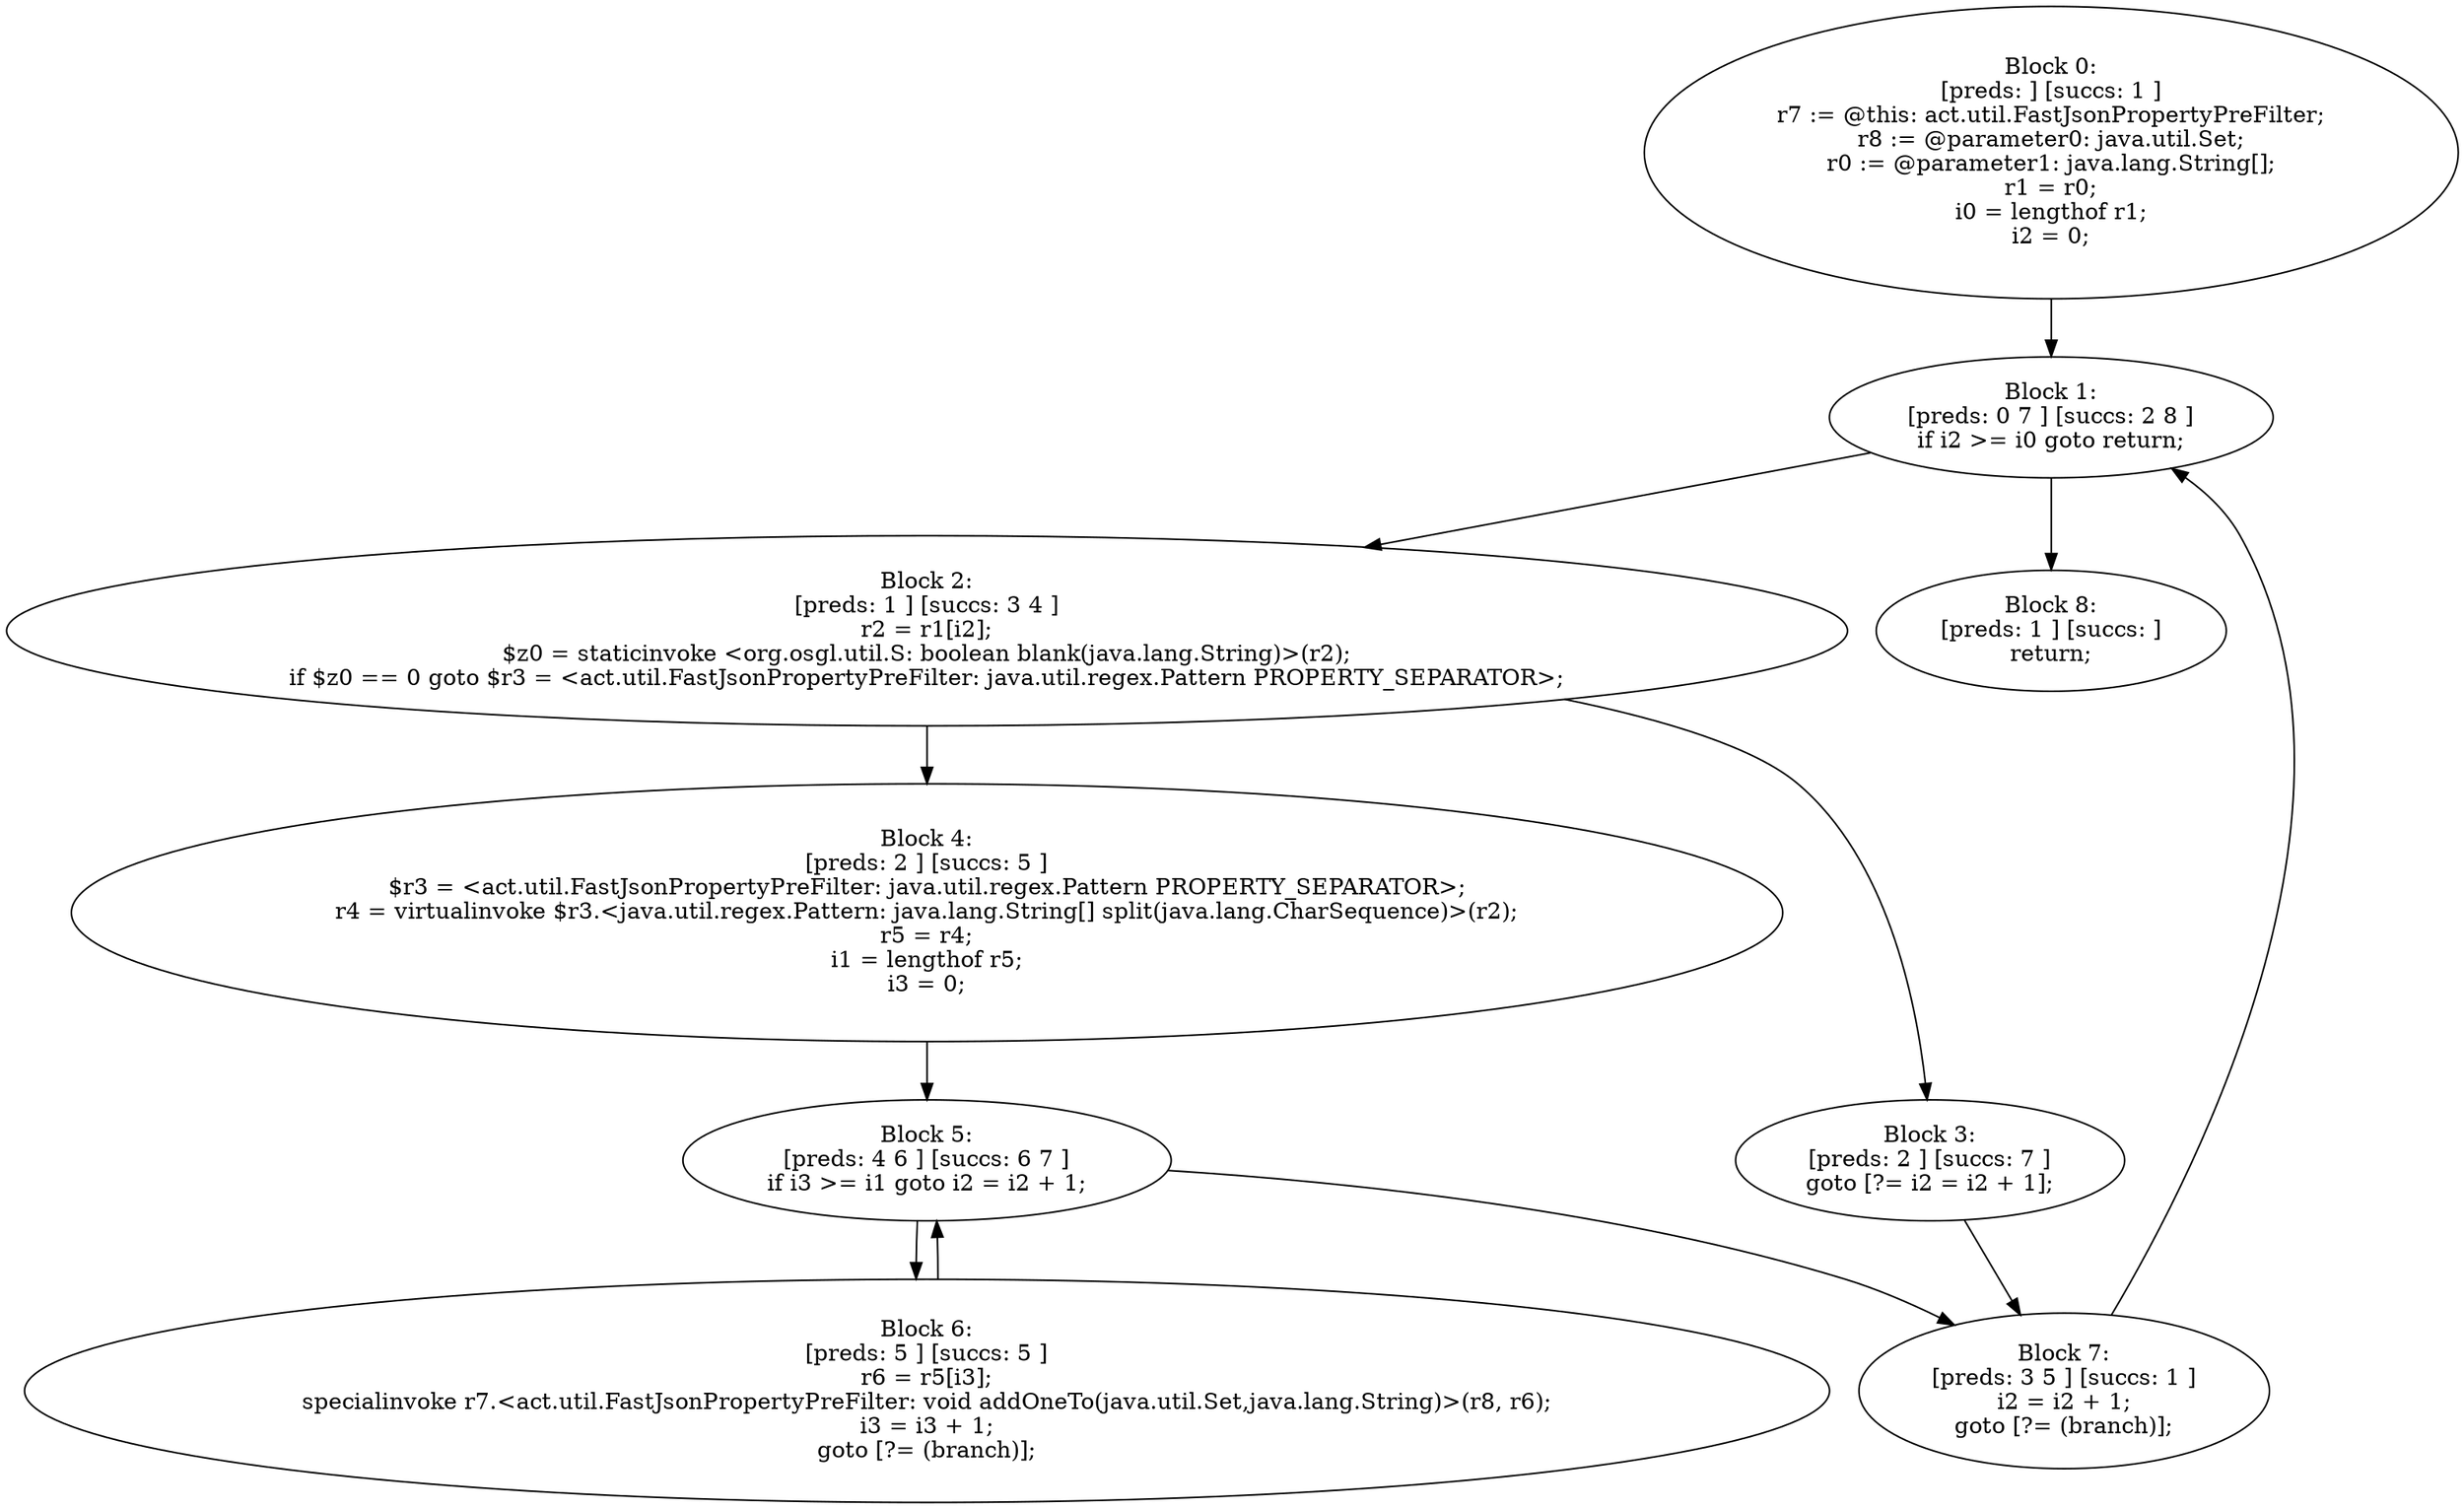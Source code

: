 digraph "unitGraph" {
    "Block 0:
[preds: ] [succs: 1 ]
r7 := @this: act.util.FastJsonPropertyPreFilter;
r8 := @parameter0: java.util.Set;
r0 := @parameter1: java.lang.String[];
r1 = r0;
i0 = lengthof r1;
i2 = 0;
"
    "Block 1:
[preds: 0 7 ] [succs: 2 8 ]
if i2 >= i0 goto return;
"
    "Block 2:
[preds: 1 ] [succs: 3 4 ]
r2 = r1[i2];
$z0 = staticinvoke <org.osgl.util.S: boolean blank(java.lang.String)>(r2);
if $z0 == 0 goto $r3 = <act.util.FastJsonPropertyPreFilter: java.util.regex.Pattern PROPERTY_SEPARATOR>;
"
    "Block 3:
[preds: 2 ] [succs: 7 ]
goto [?= i2 = i2 + 1];
"
    "Block 4:
[preds: 2 ] [succs: 5 ]
$r3 = <act.util.FastJsonPropertyPreFilter: java.util.regex.Pattern PROPERTY_SEPARATOR>;
r4 = virtualinvoke $r3.<java.util.regex.Pattern: java.lang.String[] split(java.lang.CharSequence)>(r2);
r5 = r4;
i1 = lengthof r5;
i3 = 0;
"
    "Block 5:
[preds: 4 6 ] [succs: 6 7 ]
if i3 >= i1 goto i2 = i2 + 1;
"
    "Block 6:
[preds: 5 ] [succs: 5 ]
r6 = r5[i3];
specialinvoke r7.<act.util.FastJsonPropertyPreFilter: void addOneTo(java.util.Set,java.lang.String)>(r8, r6);
i3 = i3 + 1;
goto [?= (branch)];
"
    "Block 7:
[preds: 3 5 ] [succs: 1 ]
i2 = i2 + 1;
goto [?= (branch)];
"
    "Block 8:
[preds: 1 ] [succs: ]
return;
"
    "Block 0:
[preds: ] [succs: 1 ]
r7 := @this: act.util.FastJsonPropertyPreFilter;
r8 := @parameter0: java.util.Set;
r0 := @parameter1: java.lang.String[];
r1 = r0;
i0 = lengthof r1;
i2 = 0;
"->"Block 1:
[preds: 0 7 ] [succs: 2 8 ]
if i2 >= i0 goto return;
";
    "Block 1:
[preds: 0 7 ] [succs: 2 8 ]
if i2 >= i0 goto return;
"->"Block 2:
[preds: 1 ] [succs: 3 4 ]
r2 = r1[i2];
$z0 = staticinvoke <org.osgl.util.S: boolean blank(java.lang.String)>(r2);
if $z0 == 0 goto $r3 = <act.util.FastJsonPropertyPreFilter: java.util.regex.Pattern PROPERTY_SEPARATOR>;
";
    "Block 1:
[preds: 0 7 ] [succs: 2 8 ]
if i2 >= i0 goto return;
"->"Block 8:
[preds: 1 ] [succs: ]
return;
";
    "Block 2:
[preds: 1 ] [succs: 3 4 ]
r2 = r1[i2];
$z0 = staticinvoke <org.osgl.util.S: boolean blank(java.lang.String)>(r2);
if $z0 == 0 goto $r3 = <act.util.FastJsonPropertyPreFilter: java.util.regex.Pattern PROPERTY_SEPARATOR>;
"->"Block 3:
[preds: 2 ] [succs: 7 ]
goto [?= i2 = i2 + 1];
";
    "Block 2:
[preds: 1 ] [succs: 3 4 ]
r2 = r1[i2];
$z0 = staticinvoke <org.osgl.util.S: boolean blank(java.lang.String)>(r2);
if $z0 == 0 goto $r3 = <act.util.FastJsonPropertyPreFilter: java.util.regex.Pattern PROPERTY_SEPARATOR>;
"->"Block 4:
[preds: 2 ] [succs: 5 ]
$r3 = <act.util.FastJsonPropertyPreFilter: java.util.regex.Pattern PROPERTY_SEPARATOR>;
r4 = virtualinvoke $r3.<java.util.regex.Pattern: java.lang.String[] split(java.lang.CharSequence)>(r2);
r5 = r4;
i1 = lengthof r5;
i3 = 0;
";
    "Block 3:
[preds: 2 ] [succs: 7 ]
goto [?= i2 = i2 + 1];
"->"Block 7:
[preds: 3 5 ] [succs: 1 ]
i2 = i2 + 1;
goto [?= (branch)];
";
    "Block 4:
[preds: 2 ] [succs: 5 ]
$r3 = <act.util.FastJsonPropertyPreFilter: java.util.regex.Pattern PROPERTY_SEPARATOR>;
r4 = virtualinvoke $r3.<java.util.regex.Pattern: java.lang.String[] split(java.lang.CharSequence)>(r2);
r5 = r4;
i1 = lengthof r5;
i3 = 0;
"->"Block 5:
[preds: 4 6 ] [succs: 6 7 ]
if i3 >= i1 goto i2 = i2 + 1;
";
    "Block 5:
[preds: 4 6 ] [succs: 6 7 ]
if i3 >= i1 goto i2 = i2 + 1;
"->"Block 6:
[preds: 5 ] [succs: 5 ]
r6 = r5[i3];
specialinvoke r7.<act.util.FastJsonPropertyPreFilter: void addOneTo(java.util.Set,java.lang.String)>(r8, r6);
i3 = i3 + 1;
goto [?= (branch)];
";
    "Block 5:
[preds: 4 6 ] [succs: 6 7 ]
if i3 >= i1 goto i2 = i2 + 1;
"->"Block 7:
[preds: 3 5 ] [succs: 1 ]
i2 = i2 + 1;
goto [?= (branch)];
";
    "Block 6:
[preds: 5 ] [succs: 5 ]
r6 = r5[i3];
specialinvoke r7.<act.util.FastJsonPropertyPreFilter: void addOneTo(java.util.Set,java.lang.String)>(r8, r6);
i3 = i3 + 1;
goto [?= (branch)];
"->"Block 5:
[preds: 4 6 ] [succs: 6 7 ]
if i3 >= i1 goto i2 = i2 + 1;
";
    "Block 7:
[preds: 3 5 ] [succs: 1 ]
i2 = i2 + 1;
goto [?= (branch)];
"->"Block 1:
[preds: 0 7 ] [succs: 2 8 ]
if i2 >= i0 goto return;
";
}

